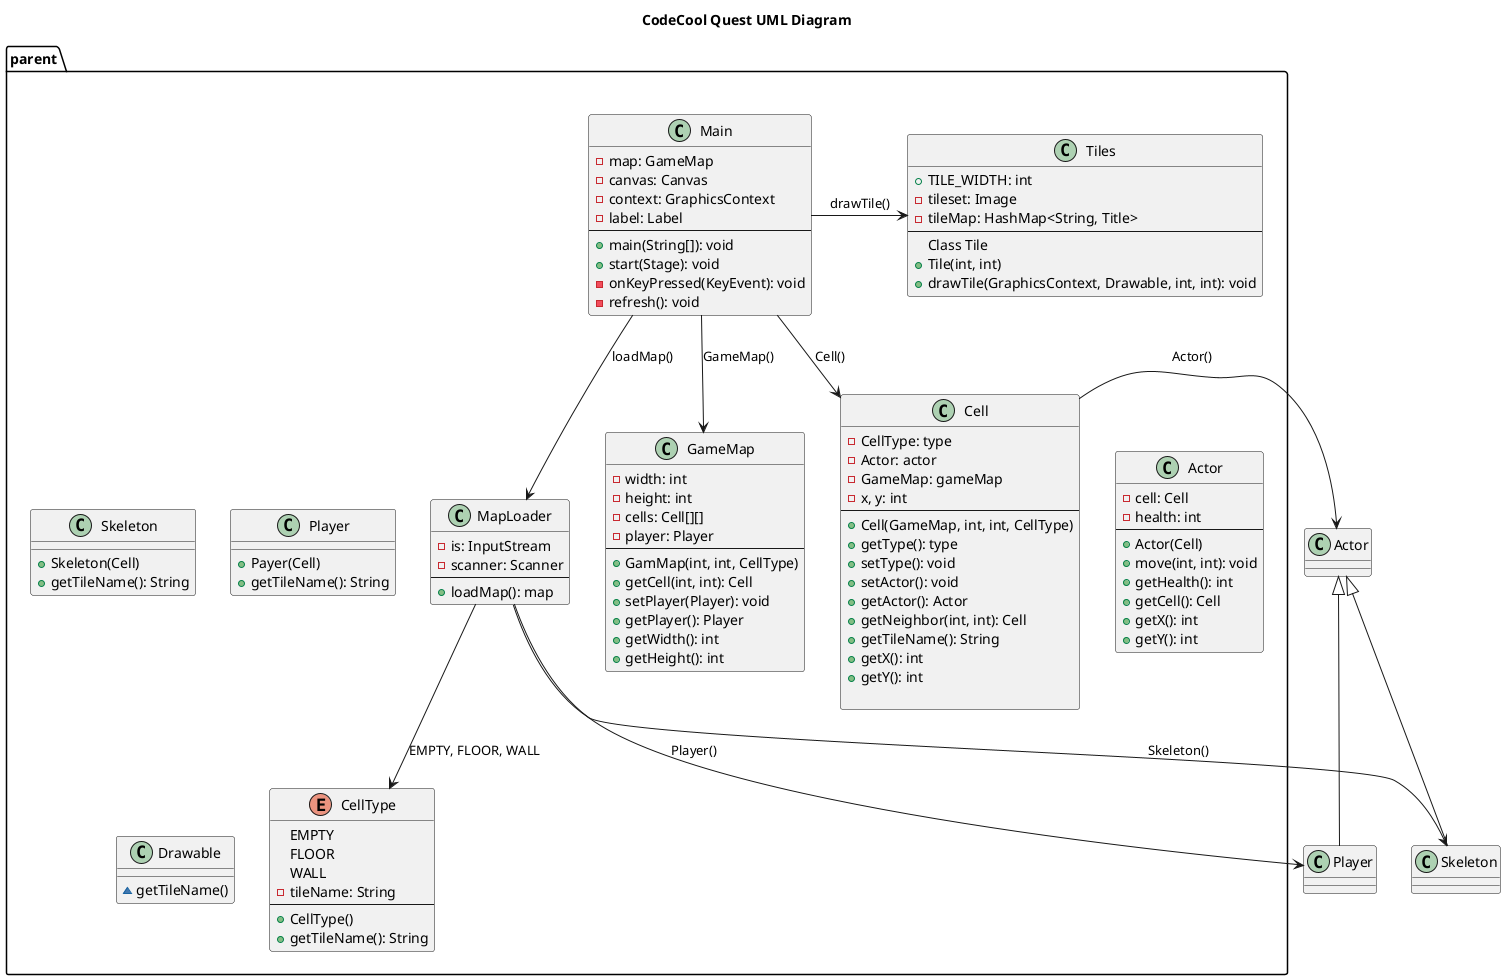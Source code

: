 @startuml

title CodeCool Quest UML Diagram


package "parent" {
  together {
    class Main{
    - map: GameMap
    - canvas: Canvas
    - context: GraphicsContext
    - label: Label
    --
    + main(String[]): void
    + start(Stage): void
    - onKeyPressed(KeyEvent): void
    - refresh(): void
    }

    class Tiles {
    + TILE_WIDTH: int
    - tileset: Image
    - tileMap: HashMap<String, Title>
    --
    Class Tile
    + Tile(int, int)
    + drawTile(GraphicsContext, Drawable, int, int): void
    }

  }

  together {

    class Cell {
    - CellType: type
    - Actor: actor
    - GameMap: gameMap
    - x, y: int
    --
    + Cell(GameMap, int, int, CellType)
    + getType(): type
    + setType(): void
    + setActor(): void
    + getActor(): Actor
    + getNeighbor(int, int): Cell
    + getTileName(): String
    + getX(): int
    + getY(): int

    }

    class GameMap {
    - width: int
    - height: int
    - cells: Cell[][]
    - player: Player
    --
    + GamMap(int, int, CellType)
    + getCell(int, int): Cell
    + setPlayer(Player): void
    + getPlayer(): Player
    + getWidth(): int
    + getHeight(): int
    }

    class MapLoader {
        - is: InputStream
        - scanner: Scanner
        --
        + loadMap(): map
    }

    class Actor {
        - cell: Cell
        - health: int
        --
        + Actor(Cell)
        + move(int, int): void
        + getHealth(): int
        + getCell(): Cell
        + getX(): int
        + getY(): int
    }

    class Player {
        + Payer(Cell)
        + getTileName(): String
    }

    class Skeleton {
        + Skeleton(Cell)
        + getTileName(): String
    }

  }

  together {

     enum CellType{
        EMPTY
        FLOOR
        WALL
        - tileName: String
        --
        + CellType()
        + getTileName(): String
      }

     class Drawable {
        ~ getTileName()
     }
  }

  Main -[hidden]-> Actor
  Skeleton -[hidden]-> Drawable
}

class Player extends Actor
class Skeleton extends Actor


Main -> Tiles: drawTile()
Main -> MapLoader: loadMap()
Main -> GameMap: GameMap()
Main -> Cell: Cell()
MapLoader -> Skeleton: Skeleton()
MapLoader -> Player: Player()
Cell -> Actor: Actor()
MapLoader -> CellType: EMPTY, FLOOR, WALL

@enduml
